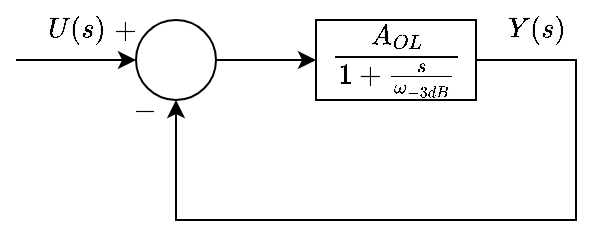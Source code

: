 <mxfile version="21.1.2" type="device">
  <diagram name="Page-1" id="30ZxjzhVmXY3Xc88dQ_p">
    <mxGraphModel dx="2058" dy="1188" grid="1" gridSize="10" guides="1" tooltips="1" connect="1" arrows="1" fold="1" page="1" pageScale="1" pageWidth="1169" pageHeight="827" math="1" shadow="0">
      <root>
        <mxCell id="0" />
        <mxCell id="1" parent="0" />
        <mxCell id="8x7xNmN6raLzWCcl6XRc-1" value="$$\frac{A_{OL}}{1+\frac{s}{\omega_{-3dB}}}$$" style="rounded=0;whiteSpace=wrap;html=1;" parent="1" vertex="1">
          <mxGeometry x="590" y="140" width="80" height="40" as="geometry" />
        </mxCell>
        <mxCell id="8x7xNmN6raLzWCcl6XRc-2" value="" style="ellipse;whiteSpace=wrap;html=1;aspect=fixed;" parent="1" vertex="1">
          <mxGeometry x="500" y="140" width="40" height="40" as="geometry" />
        </mxCell>
        <mxCell id="8x7xNmN6raLzWCcl6XRc-3" value="" style="endArrow=classic;html=1;rounded=0;exitX=1;exitY=0.5;exitDx=0;exitDy=0;entryX=0;entryY=0.5;entryDx=0;entryDy=0;" parent="1" source="8x7xNmN6raLzWCcl6XRc-2" target="8x7xNmN6raLzWCcl6XRc-1" edge="1">
          <mxGeometry width="50" height="50" relative="1" as="geometry">
            <mxPoint x="470" y="140" as="sourcePoint" />
            <mxPoint x="520" y="90" as="targetPoint" />
          </mxGeometry>
        </mxCell>
        <mxCell id="8x7xNmN6raLzWCcl6XRc-4" value="" style="endArrow=classic;html=1;rounded=0;exitX=1;exitY=0.5;exitDx=0;exitDy=0;entryX=0.5;entryY=1;entryDx=0;entryDy=0;" parent="1" source="8x7xNmN6raLzWCcl6XRc-1" target="8x7xNmN6raLzWCcl6XRc-2" edge="1">
          <mxGeometry width="50" height="50" relative="1" as="geometry">
            <mxPoint x="760" y="140" as="sourcePoint" />
            <mxPoint x="440" y="280" as="targetPoint" />
            <Array as="points">
              <mxPoint x="720" y="160" />
              <mxPoint x="720" y="240" />
              <mxPoint x="520" y="240" />
            </Array>
          </mxGeometry>
        </mxCell>
        <mxCell id="8x7xNmN6raLzWCcl6XRc-5" value="" style="endArrow=classic;html=1;rounded=0;entryX=0;entryY=0.5;entryDx=0;entryDy=0;" parent="1" target="8x7xNmN6raLzWCcl6XRc-2" edge="1">
          <mxGeometry width="50" height="50" relative="1" as="geometry">
            <mxPoint x="440" y="160" as="sourcePoint" />
            <mxPoint x="400" y="160" as="targetPoint" />
          </mxGeometry>
        </mxCell>
        <mxCell id="8x7xNmN6raLzWCcl6XRc-6" value="$$+$$" style="text;html=1;strokeColor=none;fillColor=none;align=center;verticalAlign=middle;whiteSpace=wrap;rounded=0;" parent="1" vertex="1">
          <mxGeometry x="480" y="130" width="30" height="30" as="geometry" />
        </mxCell>
        <mxCell id="8x7xNmN6raLzWCcl6XRc-7" value="$$-$$" style="text;html=1;strokeColor=none;fillColor=none;align=center;verticalAlign=middle;whiteSpace=wrap;rounded=0;" parent="1" vertex="1">
          <mxGeometry x="490" y="170" width="30" height="30" as="geometry" />
        </mxCell>
        <mxCell id="8x7xNmN6raLzWCcl6XRc-8" value="$$U(s)$$" style="text;html=1;strokeColor=none;fillColor=none;align=center;verticalAlign=middle;whiteSpace=wrap;rounded=0;" parent="1" vertex="1">
          <mxGeometry x="440" y="130" width="60" height="30" as="geometry" />
        </mxCell>
        <mxCell id="8x7xNmN6raLzWCcl6XRc-9" value="$$Y(s)$$" style="text;html=1;strokeColor=none;fillColor=none;align=center;verticalAlign=middle;whiteSpace=wrap;rounded=0;" parent="1" vertex="1">
          <mxGeometry x="670" y="130" width="60" height="30" as="geometry" />
        </mxCell>
      </root>
    </mxGraphModel>
  </diagram>
</mxfile>
